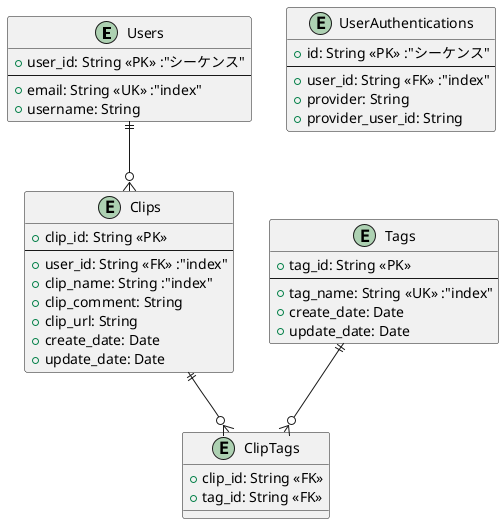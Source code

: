 @startuml er

entity "Users" as user {
    +user_id: String <<PK>> :"シーケンス"
    ---
    +email: String <<UK>> :"index"
    +username: String
}

entity "UserAuthentications" as user_auth {
    +id: String <<PK>> :"シーケンス"
    ---
    +user_id: String <<FK>> :"index"
    +provider: String
    +provider_user_id: String
}

entity "Clips" as clip {
    +clip_id: String <<PK>>
    ---
    +user_id: String <<FK>> :"index"
    +clip_name: String :"index"
    +clip_comment: String
    +clip_url: String
    +create_date: Date
    +update_date: Date
}

entity "Tags" as tag {
    +tag_id: String <<PK>>
    ---
    +tag_name: String <<UK>> :"index"
    +create_date: Date
    +update_date: Date
}

entity "ClipTags" as clip_tag {
    +clip_id: String <<FK>>
    +tag_id: String <<FK>>
}

user ||--o{ clip
clip ||--o{ clip_tag
tag ||--o{ clip_tag
@enduml